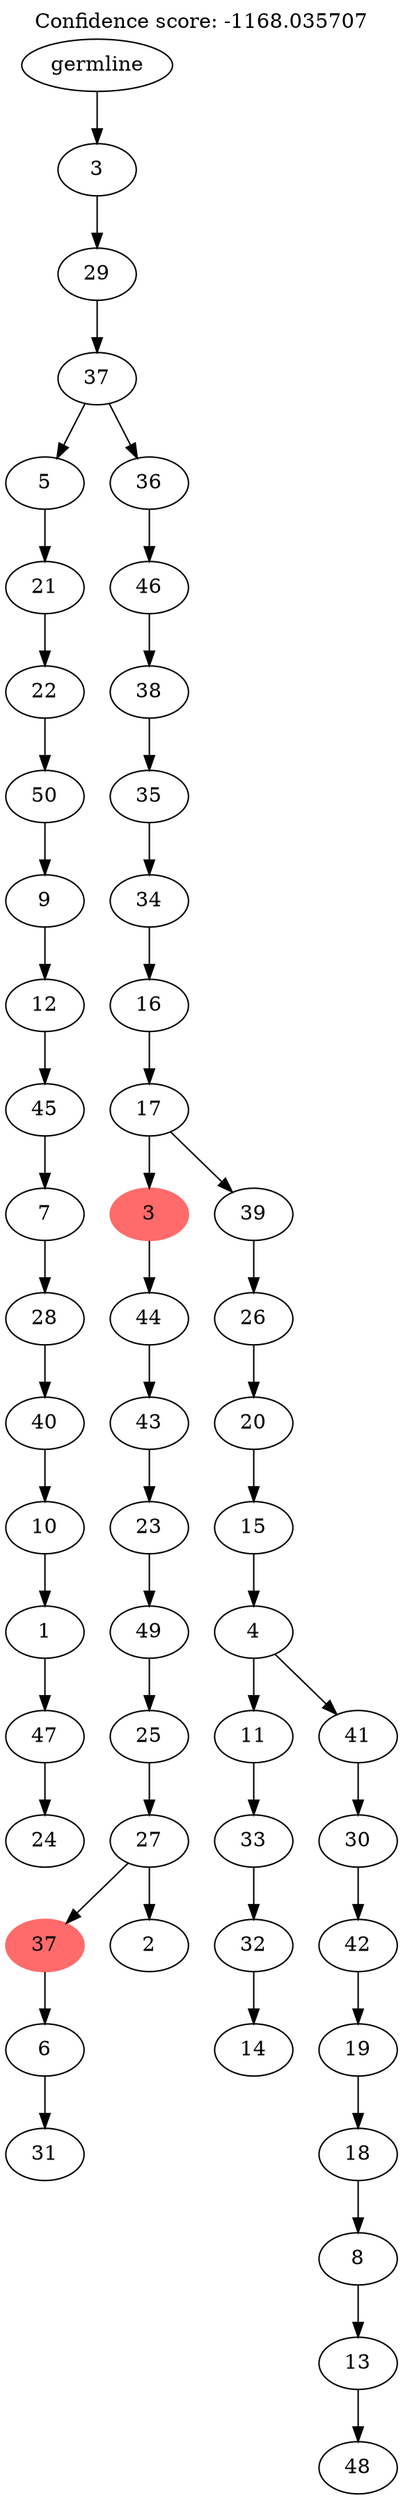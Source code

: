 digraph g {
	"51" -> "52";
	"52" [label="24"];
	"50" -> "51";
	"51" [label="47"];
	"49" -> "50";
	"50" [label="1"];
	"48" -> "49";
	"49" [label="10"];
	"47" -> "48";
	"48" [label="40"];
	"46" -> "47";
	"47" [label="28"];
	"45" -> "46";
	"46" [label="7"];
	"44" -> "45";
	"45" [label="45"];
	"43" -> "44";
	"44" [label="12"];
	"42" -> "43";
	"43" [label="9"];
	"41" -> "42";
	"42" [label="50"];
	"40" -> "41";
	"41" [label="22"];
	"39" -> "40";
	"40" [label="21"];
	"36" -> "37";
	"37" [label="31"];
	"35" -> "36";
	"36" [label="6"];
	"34" -> "35";
	"35" [color=indianred1, style=filled, label="37"];
	"34" -> "38";
	"38" [label="2"];
	"33" -> "34";
	"34" [label="27"];
	"32" -> "33";
	"33" [label="25"];
	"31" -> "32";
	"32" [label="49"];
	"30" -> "31";
	"31" [label="23"];
	"29" -> "30";
	"30" [label="43"];
	"28" -> "29";
	"29" [label="44"];
	"26" -> "27";
	"27" [label="14"];
	"25" -> "26";
	"26" [label="32"];
	"24" -> "25";
	"25" [label="33"];
	"22" -> "23";
	"23" [label="48"];
	"21" -> "22";
	"22" [label="13"];
	"20" -> "21";
	"21" [label="8"];
	"19" -> "20";
	"20" [label="18"];
	"18" -> "19";
	"19" [label="19"];
	"17" -> "18";
	"18" [label="42"];
	"16" -> "17";
	"17" [label="30"];
	"15" -> "16";
	"16" [label="41"];
	"15" -> "24";
	"24" [label="11"];
	"14" -> "15";
	"15" [label="4"];
	"13" -> "14";
	"14" [label="15"];
	"12" -> "13";
	"13" [label="20"];
	"11" -> "12";
	"12" [label="26"];
	"10" -> "11";
	"11" [label="39"];
	"10" -> "28";
	"28" [color=indianred1, style=filled, label="3"];
	"9" -> "10";
	"10" [label="17"];
	"8" -> "9";
	"9" [label="16"];
	"7" -> "8";
	"8" [label="34"];
	"6" -> "7";
	"7" [label="35"];
	"5" -> "6";
	"6" [label="38"];
	"4" -> "5";
	"5" [label="46"];
	"3" -> "4";
	"4" [label="36"];
	"3" -> "39";
	"39" [label="5"];
	"2" -> "3";
	"3" [label="37"];
	"1" -> "2";
	"2" [label="29"];
	"0" -> "1";
	"1" [label="3"];
	"0" [label="germline"];
	labelloc="t";
	label="Confidence score: -1168.035707";
}
